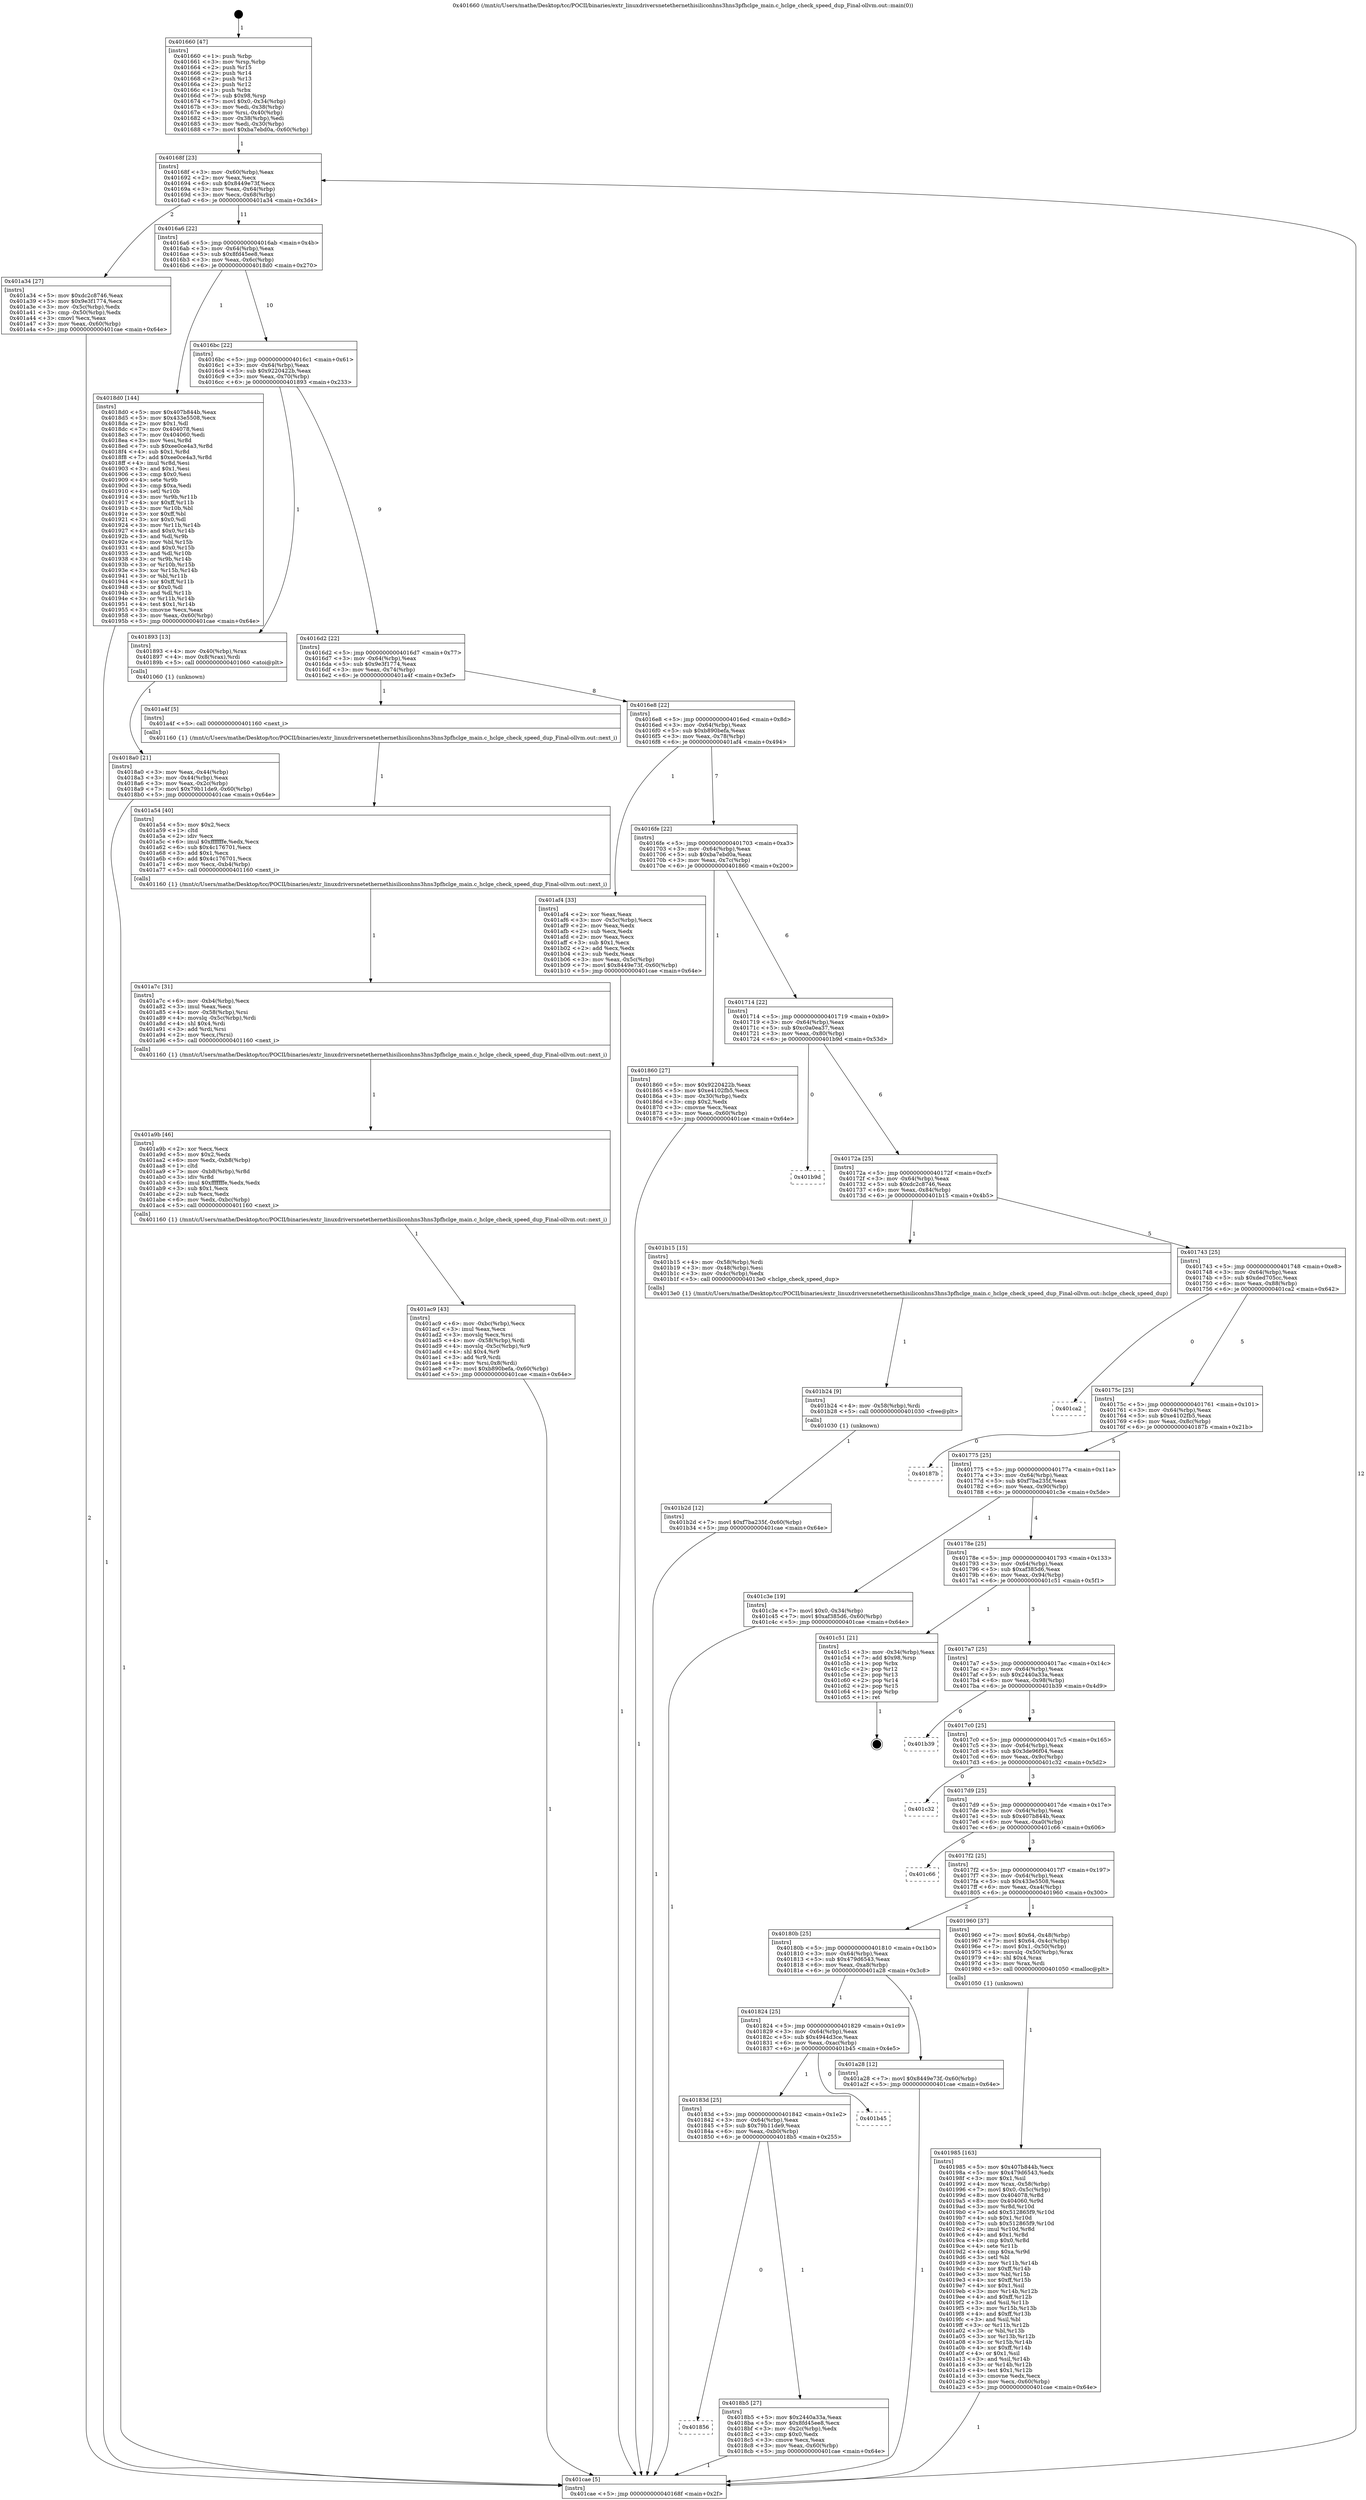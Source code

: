 digraph "0x401660" {
  label = "0x401660 (/mnt/c/Users/mathe/Desktop/tcc/POCII/binaries/extr_linuxdriversnetethernethisiliconhns3hns3pfhclge_main.c_hclge_check_speed_dup_Final-ollvm.out::main(0))"
  labelloc = "t"
  node[shape=record]

  Entry [label="",width=0.3,height=0.3,shape=circle,fillcolor=black,style=filled]
  "0x40168f" [label="{
     0x40168f [23]\l
     | [instrs]\l
     &nbsp;&nbsp;0x40168f \<+3\>: mov -0x60(%rbp),%eax\l
     &nbsp;&nbsp;0x401692 \<+2\>: mov %eax,%ecx\l
     &nbsp;&nbsp;0x401694 \<+6\>: sub $0x8449e73f,%ecx\l
     &nbsp;&nbsp;0x40169a \<+3\>: mov %eax,-0x64(%rbp)\l
     &nbsp;&nbsp;0x40169d \<+3\>: mov %ecx,-0x68(%rbp)\l
     &nbsp;&nbsp;0x4016a0 \<+6\>: je 0000000000401a34 \<main+0x3d4\>\l
  }"]
  "0x401a34" [label="{
     0x401a34 [27]\l
     | [instrs]\l
     &nbsp;&nbsp;0x401a34 \<+5\>: mov $0xdc2c8746,%eax\l
     &nbsp;&nbsp;0x401a39 \<+5\>: mov $0x9e3f1774,%ecx\l
     &nbsp;&nbsp;0x401a3e \<+3\>: mov -0x5c(%rbp),%edx\l
     &nbsp;&nbsp;0x401a41 \<+3\>: cmp -0x50(%rbp),%edx\l
     &nbsp;&nbsp;0x401a44 \<+3\>: cmovl %ecx,%eax\l
     &nbsp;&nbsp;0x401a47 \<+3\>: mov %eax,-0x60(%rbp)\l
     &nbsp;&nbsp;0x401a4a \<+5\>: jmp 0000000000401cae \<main+0x64e\>\l
  }"]
  "0x4016a6" [label="{
     0x4016a6 [22]\l
     | [instrs]\l
     &nbsp;&nbsp;0x4016a6 \<+5\>: jmp 00000000004016ab \<main+0x4b\>\l
     &nbsp;&nbsp;0x4016ab \<+3\>: mov -0x64(%rbp),%eax\l
     &nbsp;&nbsp;0x4016ae \<+5\>: sub $0x8fd45ee8,%eax\l
     &nbsp;&nbsp;0x4016b3 \<+3\>: mov %eax,-0x6c(%rbp)\l
     &nbsp;&nbsp;0x4016b6 \<+6\>: je 00000000004018d0 \<main+0x270\>\l
  }"]
  Exit [label="",width=0.3,height=0.3,shape=circle,fillcolor=black,style=filled,peripheries=2]
  "0x4018d0" [label="{
     0x4018d0 [144]\l
     | [instrs]\l
     &nbsp;&nbsp;0x4018d0 \<+5\>: mov $0x407b844b,%eax\l
     &nbsp;&nbsp;0x4018d5 \<+5\>: mov $0x433e5508,%ecx\l
     &nbsp;&nbsp;0x4018da \<+2\>: mov $0x1,%dl\l
     &nbsp;&nbsp;0x4018dc \<+7\>: mov 0x404078,%esi\l
     &nbsp;&nbsp;0x4018e3 \<+7\>: mov 0x404060,%edi\l
     &nbsp;&nbsp;0x4018ea \<+3\>: mov %esi,%r8d\l
     &nbsp;&nbsp;0x4018ed \<+7\>: sub $0xee0ce4a3,%r8d\l
     &nbsp;&nbsp;0x4018f4 \<+4\>: sub $0x1,%r8d\l
     &nbsp;&nbsp;0x4018f8 \<+7\>: add $0xee0ce4a3,%r8d\l
     &nbsp;&nbsp;0x4018ff \<+4\>: imul %r8d,%esi\l
     &nbsp;&nbsp;0x401903 \<+3\>: and $0x1,%esi\l
     &nbsp;&nbsp;0x401906 \<+3\>: cmp $0x0,%esi\l
     &nbsp;&nbsp;0x401909 \<+4\>: sete %r9b\l
     &nbsp;&nbsp;0x40190d \<+3\>: cmp $0xa,%edi\l
     &nbsp;&nbsp;0x401910 \<+4\>: setl %r10b\l
     &nbsp;&nbsp;0x401914 \<+3\>: mov %r9b,%r11b\l
     &nbsp;&nbsp;0x401917 \<+4\>: xor $0xff,%r11b\l
     &nbsp;&nbsp;0x40191b \<+3\>: mov %r10b,%bl\l
     &nbsp;&nbsp;0x40191e \<+3\>: xor $0xff,%bl\l
     &nbsp;&nbsp;0x401921 \<+3\>: xor $0x0,%dl\l
     &nbsp;&nbsp;0x401924 \<+3\>: mov %r11b,%r14b\l
     &nbsp;&nbsp;0x401927 \<+4\>: and $0x0,%r14b\l
     &nbsp;&nbsp;0x40192b \<+3\>: and %dl,%r9b\l
     &nbsp;&nbsp;0x40192e \<+3\>: mov %bl,%r15b\l
     &nbsp;&nbsp;0x401931 \<+4\>: and $0x0,%r15b\l
     &nbsp;&nbsp;0x401935 \<+3\>: and %dl,%r10b\l
     &nbsp;&nbsp;0x401938 \<+3\>: or %r9b,%r14b\l
     &nbsp;&nbsp;0x40193b \<+3\>: or %r10b,%r15b\l
     &nbsp;&nbsp;0x40193e \<+3\>: xor %r15b,%r14b\l
     &nbsp;&nbsp;0x401941 \<+3\>: or %bl,%r11b\l
     &nbsp;&nbsp;0x401944 \<+4\>: xor $0xff,%r11b\l
     &nbsp;&nbsp;0x401948 \<+3\>: or $0x0,%dl\l
     &nbsp;&nbsp;0x40194b \<+3\>: and %dl,%r11b\l
     &nbsp;&nbsp;0x40194e \<+3\>: or %r11b,%r14b\l
     &nbsp;&nbsp;0x401951 \<+4\>: test $0x1,%r14b\l
     &nbsp;&nbsp;0x401955 \<+3\>: cmovne %ecx,%eax\l
     &nbsp;&nbsp;0x401958 \<+3\>: mov %eax,-0x60(%rbp)\l
     &nbsp;&nbsp;0x40195b \<+5\>: jmp 0000000000401cae \<main+0x64e\>\l
  }"]
  "0x4016bc" [label="{
     0x4016bc [22]\l
     | [instrs]\l
     &nbsp;&nbsp;0x4016bc \<+5\>: jmp 00000000004016c1 \<main+0x61\>\l
     &nbsp;&nbsp;0x4016c1 \<+3\>: mov -0x64(%rbp),%eax\l
     &nbsp;&nbsp;0x4016c4 \<+5\>: sub $0x9220422b,%eax\l
     &nbsp;&nbsp;0x4016c9 \<+3\>: mov %eax,-0x70(%rbp)\l
     &nbsp;&nbsp;0x4016cc \<+6\>: je 0000000000401893 \<main+0x233\>\l
  }"]
  "0x401b2d" [label="{
     0x401b2d [12]\l
     | [instrs]\l
     &nbsp;&nbsp;0x401b2d \<+7\>: movl $0xf7ba235f,-0x60(%rbp)\l
     &nbsp;&nbsp;0x401b34 \<+5\>: jmp 0000000000401cae \<main+0x64e\>\l
  }"]
  "0x401893" [label="{
     0x401893 [13]\l
     | [instrs]\l
     &nbsp;&nbsp;0x401893 \<+4\>: mov -0x40(%rbp),%rax\l
     &nbsp;&nbsp;0x401897 \<+4\>: mov 0x8(%rax),%rdi\l
     &nbsp;&nbsp;0x40189b \<+5\>: call 0000000000401060 \<atoi@plt\>\l
     | [calls]\l
     &nbsp;&nbsp;0x401060 \{1\} (unknown)\l
  }"]
  "0x4016d2" [label="{
     0x4016d2 [22]\l
     | [instrs]\l
     &nbsp;&nbsp;0x4016d2 \<+5\>: jmp 00000000004016d7 \<main+0x77\>\l
     &nbsp;&nbsp;0x4016d7 \<+3\>: mov -0x64(%rbp),%eax\l
     &nbsp;&nbsp;0x4016da \<+5\>: sub $0x9e3f1774,%eax\l
     &nbsp;&nbsp;0x4016df \<+3\>: mov %eax,-0x74(%rbp)\l
     &nbsp;&nbsp;0x4016e2 \<+6\>: je 0000000000401a4f \<main+0x3ef\>\l
  }"]
  "0x401b24" [label="{
     0x401b24 [9]\l
     | [instrs]\l
     &nbsp;&nbsp;0x401b24 \<+4\>: mov -0x58(%rbp),%rdi\l
     &nbsp;&nbsp;0x401b28 \<+5\>: call 0000000000401030 \<free@plt\>\l
     | [calls]\l
     &nbsp;&nbsp;0x401030 \{1\} (unknown)\l
  }"]
  "0x401a4f" [label="{
     0x401a4f [5]\l
     | [instrs]\l
     &nbsp;&nbsp;0x401a4f \<+5\>: call 0000000000401160 \<next_i\>\l
     | [calls]\l
     &nbsp;&nbsp;0x401160 \{1\} (/mnt/c/Users/mathe/Desktop/tcc/POCII/binaries/extr_linuxdriversnetethernethisiliconhns3hns3pfhclge_main.c_hclge_check_speed_dup_Final-ollvm.out::next_i)\l
  }"]
  "0x4016e8" [label="{
     0x4016e8 [22]\l
     | [instrs]\l
     &nbsp;&nbsp;0x4016e8 \<+5\>: jmp 00000000004016ed \<main+0x8d\>\l
     &nbsp;&nbsp;0x4016ed \<+3\>: mov -0x64(%rbp),%eax\l
     &nbsp;&nbsp;0x4016f0 \<+5\>: sub $0xb890befa,%eax\l
     &nbsp;&nbsp;0x4016f5 \<+3\>: mov %eax,-0x78(%rbp)\l
     &nbsp;&nbsp;0x4016f8 \<+6\>: je 0000000000401af4 \<main+0x494\>\l
  }"]
  "0x401ac9" [label="{
     0x401ac9 [43]\l
     | [instrs]\l
     &nbsp;&nbsp;0x401ac9 \<+6\>: mov -0xbc(%rbp),%ecx\l
     &nbsp;&nbsp;0x401acf \<+3\>: imul %eax,%ecx\l
     &nbsp;&nbsp;0x401ad2 \<+3\>: movslq %ecx,%rsi\l
     &nbsp;&nbsp;0x401ad5 \<+4\>: mov -0x58(%rbp),%rdi\l
     &nbsp;&nbsp;0x401ad9 \<+4\>: movslq -0x5c(%rbp),%r9\l
     &nbsp;&nbsp;0x401add \<+4\>: shl $0x4,%r9\l
     &nbsp;&nbsp;0x401ae1 \<+3\>: add %r9,%rdi\l
     &nbsp;&nbsp;0x401ae4 \<+4\>: mov %rsi,0x8(%rdi)\l
     &nbsp;&nbsp;0x401ae8 \<+7\>: movl $0xb890befa,-0x60(%rbp)\l
     &nbsp;&nbsp;0x401aef \<+5\>: jmp 0000000000401cae \<main+0x64e\>\l
  }"]
  "0x401af4" [label="{
     0x401af4 [33]\l
     | [instrs]\l
     &nbsp;&nbsp;0x401af4 \<+2\>: xor %eax,%eax\l
     &nbsp;&nbsp;0x401af6 \<+3\>: mov -0x5c(%rbp),%ecx\l
     &nbsp;&nbsp;0x401af9 \<+2\>: mov %eax,%edx\l
     &nbsp;&nbsp;0x401afb \<+2\>: sub %ecx,%edx\l
     &nbsp;&nbsp;0x401afd \<+2\>: mov %eax,%ecx\l
     &nbsp;&nbsp;0x401aff \<+3\>: sub $0x1,%ecx\l
     &nbsp;&nbsp;0x401b02 \<+2\>: add %ecx,%edx\l
     &nbsp;&nbsp;0x401b04 \<+2\>: sub %edx,%eax\l
     &nbsp;&nbsp;0x401b06 \<+3\>: mov %eax,-0x5c(%rbp)\l
     &nbsp;&nbsp;0x401b09 \<+7\>: movl $0x8449e73f,-0x60(%rbp)\l
     &nbsp;&nbsp;0x401b10 \<+5\>: jmp 0000000000401cae \<main+0x64e\>\l
  }"]
  "0x4016fe" [label="{
     0x4016fe [22]\l
     | [instrs]\l
     &nbsp;&nbsp;0x4016fe \<+5\>: jmp 0000000000401703 \<main+0xa3\>\l
     &nbsp;&nbsp;0x401703 \<+3\>: mov -0x64(%rbp),%eax\l
     &nbsp;&nbsp;0x401706 \<+5\>: sub $0xba7ebd0a,%eax\l
     &nbsp;&nbsp;0x40170b \<+3\>: mov %eax,-0x7c(%rbp)\l
     &nbsp;&nbsp;0x40170e \<+6\>: je 0000000000401860 \<main+0x200\>\l
  }"]
  "0x401a9b" [label="{
     0x401a9b [46]\l
     | [instrs]\l
     &nbsp;&nbsp;0x401a9b \<+2\>: xor %ecx,%ecx\l
     &nbsp;&nbsp;0x401a9d \<+5\>: mov $0x2,%edx\l
     &nbsp;&nbsp;0x401aa2 \<+6\>: mov %edx,-0xb8(%rbp)\l
     &nbsp;&nbsp;0x401aa8 \<+1\>: cltd\l
     &nbsp;&nbsp;0x401aa9 \<+7\>: mov -0xb8(%rbp),%r8d\l
     &nbsp;&nbsp;0x401ab0 \<+3\>: idiv %r8d\l
     &nbsp;&nbsp;0x401ab3 \<+6\>: imul $0xfffffffe,%edx,%edx\l
     &nbsp;&nbsp;0x401ab9 \<+3\>: sub $0x1,%ecx\l
     &nbsp;&nbsp;0x401abc \<+2\>: sub %ecx,%edx\l
     &nbsp;&nbsp;0x401abe \<+6\>: mov %edx,-0xbc(%rbp)\l
     &nbsp;&nbsp;0x401ac4 \<+5\>: call 0000000000401160 \<next_i\>\l
     | [calls]\l
     &nbsp;&nbsp;0x401160 \{1\} (/mnt/c/Users/mathe/Desktop/tcc/POCII/binaries/extr_linuxdriversnetethernethisiliconhns3hns3pfhclge_main.c_hclge_check_speed_dup_Final-ollvm.out::next_i)\l
  }"]
  "0x401860" [label="{
     0x401860 [27]\l
     | [instrs]\l
     &nbsp;&nbsp;0x401860 \<+5\>: mov $0x9220422b,%eax\l
     &nbsp;&nbsp;0x401865 \<+5\>: mov $0xe4102fb5,%ecx\l
     &nbsp;&nbsp;0x40186a \<+3\>: mov -0x30(%rbp),%edx\l
     &nbsp;&nbsp;0x40186d \<+3\>: cmp $0x2,%edx\l
     &nbsp;&nbsp;0x401870 \<+3\>: cmovne %ecx,%eax\l
     &nbsp;&nbsp;0x401873 \<+3\>: mov %eax,-0x60(%rbp)\l
     &nbsp;&nbsp;0x401876 \<+5\>: jmp 0000000000401cae \<main+0x64e\>\l
  }"]
  "0x401714" [label="{
     0x401714 [22]\l
     | [instrs]\l
     &nbsp;&nbsp;0x401714 \<+5\>: jmp 0000000000401719 \<main+0xb9\>\l
     &nbsp;&nbsp;0x401719 \<+3\>: mov -0x64(%rbp),%eax\l
     &nbsp;&nbsp;0x40171c \<+5\>: sub $0xc0a0ea37,%eax\l
     &nbsp;&nbsp;0x401721 \<+3\>: mov %eax,-0x80(%rbp)\l
     &nbsp;&nbsp;0x401724 \<+6\>: je 0000000000401b9d \<main+0x53d\>\l
  }"]
  "0x401cae" [label="{
     0x401cae [5]\l
     | [instrs]\l
     &nbsp;&nbsp;0x401cae \<+5\>: jmp 000000000040168f \<main+0x2f\>\l
  }"]
  "0x401660" [label="{
     0x401660 [47]\l
     | [instrs]\l
     &nbsp;&nbsp;0x401660 \<+1\>: push %rbp\l
     &nbsp;&nbsp;0x401661 \<+3\>: mov %rsp,%rbp\l
     &nbsp;&nbsp;0x401664 \<+2\>: push %r15\l
     &nbsp;&nbsp;0x401666 \<+2\>: push %r14\l
     &nbsp;&nbsp;0x401668 \<+2\>: push %r13\l
     &nbsp;&nbsp;0x40166a \<+2\>: push %r12\l
     &nbsp;&nbsp;0x40166c \<+1\>: push %rbx\l
     &nbsp;&nbsp;0x40166d \<+7\>: sub $0x98,%rsp\l
     &nbsp;&nbsp;0x401674 \<+7\>: movl $0x0,-0x34(%rbp)\l
     &nbsp;&nbsp;0x40167b \<+3\>: mov %edi,-0x38(%rbp)\l
     &nbsp;&nbsp;0x40167e \<+4\>: mov %rsi,-0x40(%rbp)\l
     &nbsp;&nbsp;0x401682 \<+3\>: mov -0x38(%rbp),%edi\l
     &nbsp;&nbsp;0x401685 \<+3\>: mov %edi,-0x30(%rbp)\l
     &nbsp;&nbsp;0x401688 \<+7\>: movl $0xba7ebd0a,-0x60(%rbp)\l
  }"]
  "0x4018a0" [label="{
     0x4018a0 [21]\l
     | [instrs]\l
     &nbsp;&nbsp;0x4018a0 \<+3\>: mov %eax,-0x44(%rbp)\l
     &nbsp;&nbsp;0x4018a3 \<+3\>: mov -0x44(%rbp),%eax\l
     &nbsp;&nbsp;0x4018a6 \<+3\>: mov %eax,-0x2c(%rbp)\l
     &nbsp;&nbsp;0x4018a9 \<+7\>: movl $0x79b11de9,-0x60(%rbp)\l
     &nbsp;&nbsp;0x4018b0 \<+5\>: jmp 0000000000401cae \<main+0x64e\>\l
  }"]
  "0x401a7c" [label="{
     0x401a7c [31]\l
     | [instrs]\l
     &nbsp;&nbsp;0x401a7c \<+6\>: mov -0xb4(%rbp),%ecx\l
     &nbsp;&nbsp;0x401a82 \<+3\>: imul %eax,%ecx\l
     &nbsp;&nbsp;0x401a85 \<+4\>: mov -0x58(%rbp),%rsi\l
     &nbsp;&nbsp;0x401a89 \<+4\>: movslq -0x5c(%rbp),%rdi\l
     &nbsp;&nbsp;0x401a8d \<+4\>: shl $0x4,%rdi\l
     &nbsp;&nbsp;0x401a91 \<+3\>: add %rdi,%rsi\l
     &nbsp;&nbsp;0x401a94 \<+2\>: mov %ecx,(%rsi)\l
     &nbsp;&nbsp;0x401a96 \<+5\>: call 0000000000401160 \<next_i\>\l
     | [calls]\l
     &nbsp;&nbsp;0x401160 \{1\} (/mnt/c/Users/mathe/Desktop/tcc/POCII/binaries/extr_linuxdriversnetethernethisiliconhns3hns3pfhclge_main.c_hclge_check_speed_dup_Final-ollvm.out::next_i)\l
  }"]
  "0x401b9d" [label="{
     0x401b9d\l
  }", style=dashed]
  "0x40172a" [label="{
     0x40172a [25]\l
     | [instrs]\l
     &nbsp;&nbsp;0x40172a \<+5\>: jmp 000000000040172f \<main+0xcf\>\l
     &nbsp;&nbsp;0x40172f \<+3\>: mov -0x64(%rbp),%eax\l
     &nbsp;&nbsp;0x401732 \<+5\>: sub $0xdc2c8746,%eax\l
     &nbsp;&nbsp;0x401737 \<+6\>: mov %eax,-0x84(%rbp)\l
     &nbsp;&nbsp;0x40173d \<+6\>: je 0000000000401b15 \<main+0x4b5\>\l
  }"]
  "0x401a54" [label="{
     0x401a54 [40]\l
     | [instrs]\l
     &nbsp;&nbsp;0x401a54 \<+5\>: mov $0x2,%ecx\l
     &nbsp;&nbsp;0x401a59 \<+1\>: cltd\l
     &nbsp;&nbsp;0x401a5a \<+2\>: idiv %ecx\l
     &nbsp;&nbsp;0x401a5c \<+6\>: imul $0xfffffffe,%edx,%ecx\l
     &nbsp;&nbsp;0x401a62 \<+6\>: sub $0x4c176701,%ecx\l
     &nbsp;&nbsp;0x401a68 \<+3\>: add $0x1,%ecx\l
     &nbsp;&nbsp;0x401a6b \<+6\>: add $0x4c176701,%ecx\l
     &nbsp;&nbsp;0x401a71 \<+6\>: mov %ecx,-0xb4(%rbp)\l
     &nbsp;&nbsp;0x401a77 \<+5\>: call 0000000000401160 \<next_i\>\l
     | [calls]\l
     &nbsp;&nbsp;0x401160 \{1\} (/mnt/c/Users/mathe/Desktop/tcc/POCII/binaries/extr_linuxdriversnetethernethisiliconhns3hns3pfhclge_main.c_hclge_check_speed_dup_Final-ollvm.out::next_i)\l
  }"]
  "0x401b15" [label="{
     0x401b15 [15]\l
     | [instrs]\l
     &nbsp;&nbsp;0x401b15 \<+4\>: mov -0x58(%rbp),%rdi\l
     &nbsp;&nbsp;0x401b19 \<+3\>: mov -0x48(%rbp),%esi\l
     &nbsp;&nbsp;0x401b1c \<+3\>: mov -0x4c(%rbp),%edx\l
     &nbsp;&nbsp;0x401b1f \<+5\>: call 00000000004013e0 \<hclge_check_speed_dup\>\l
     | [calls]\l
     &nbsp;&nbsp;0x4013e0 \{1\} (/mnt/c/Users/mathe/Desktop/tcc/POCII/binaries/extr_linuxdriversnetethernethisiliconhns3hns3pfhclge_main.c_hclge_check_speed_dup_Final-ollvm.out::hclge_check_speed_dup)\l
  }"]
  "0x401743" [label="{
     0x401743 [25]\l
     | [instrs]\l
     &nbsp;&nbsp;0x401743 \<+5\>: jmp 0000000000401748 \<main+0xe8\>\l
     &nbsp;&nbsp;0x401748 \<+3\>: mov -0x64(%rbp),%eax\l
     &nbsp;&nbsp;0x40174b \<+5\>: sub $0xded705cc,%eax\l
     &nbsp;&nbsp;0x401750 \<+6\>: mov %eax,-0x88(%rbp)\l
     &nbsp;&nbsp;0x401756 \<+6\>: je 0000000000401ca2 \<main+0x642\>\l
  }"]
  "0x401985" [label="{
     0x401985 [163]\l
     | [instrs]\l
     &nbsp;&nbsp;0x401985 \<+5\>: mov $0x407b844b,%ecx\l
     &nbsp;&nbsp;0x40198a \<+5\>: mov $0x479d6543,%edx\l
     &nbsp;&nbsp;0x40198f \<+3\>: mov $0x1,%sil\l
     &nbsp;&nbsp;0x401992 \<+4\>: mov %rax,-0x58(%rbp)\l
     &nbsp;&nbsp;0x401996 \<+7\>: movl $0x0,-0x5c(%rbp)\l
     &nbsp;&nbsp;0x40199d \<+8\>: mov 0x404078,%r8d\l
     &nbsp;&nbsp;0x4019a5 \<+8\>: mov 0x404060,%r9d\l
     &nbsp;&nbsp;0x4019ad \<+3\>: mov %r8d,%r10d\l
     &nbsp;&nbsp;0x4019b0 \<+7\>: add $0x512865f9,%r10d\l
     &nbsp;&nbsp;0x4019b7 \<+4\>: sub $0x1,%r10d\l
     &nbsp;&nbsp;0x4019bb \<+7\>: sub $0x512865f9,%r10d\l
     &nbsp;&nbsp;0x4019c2 \<+4\>: imul %r10d,%r8d\l
     &nbsp;&nbsp;0x4019c6 \<+4\>: and $0x1,%r8d\l
     &nbsp;&nbsp;0x4019ca \<+4\>: cmp $0x0,%r8d\l
     &nbsp;&nbsp;0x4019ce \<+4\>: sete %r11b\l
     &nbsp;&nbsp;0x4019d2 \<+4\>: cmp $0xa,%r9d\l
     &nbsp;&nbsp;0x4019d6 \<+3\>: setl %bl\l
     &nbsp;&nbsp;0x4019d9 \<+3\>: mov %r11b,%r14b\l
     &nbsp;&nbsp;0x4019dc \<+4\>: xor $0xff,%r14b\l
     &nbsp;&nbsp;0x4019e0 \<+3\>: mov %bl,%r15b\l
     &nbsp;&nbsp;0x4019e3 \<+4\>: xor $0xff,%r15b\l
     &nbsp;&nbsp;0x4019e7 \<+4\>: xor $0x1,%sil\l
     &nbsp;&nbsp;0x4019eb \<+3\>: mov %r14b,%r12b\l
     &nbsp;&nbsp;0x4019ee \<+4\>: and $0xff,%r12b\l
     &nbsp;&nbsp;0x4019f2 \<+3\>: and %sil,%r11b\l
     &nbsp;&nbsp;0x4019f5 \<+3\>: mov %r15b,%r13b\l
     &nbsp;&nbsp;0x4019f8 \<+4\>: and $0xff,%r13b\l
     &nbsp;&nbsp;0x4019fc \<+3\>: and %sil,%bl\l
     &nbsp;&nbsp;0x4019ff \<+3\>: or %r11b,%r12b\l
     &nbsp;&nbsp;0x401a02 \<+3\>: or %bl,%r13b\l
     &nbsp;&nbsp;0x401a05 \<+3\>: xor %r13b,%r12b\l
     &nbsp;&nbsp;0x401a08 \<+3\>: or %r15b,%r14b\l
     &nbsp;&nbsp;0x401a0b \<+4\>: xor $0xff,%r14b\l
     &nbsp;&nbsp;0x401a0f \<+4\>: or $0x1,%sil\l
     &nbsp;&nbsp;0x401a13 \<+3\>: and %sil,%r14b\l
     &nbsp;&nbsp;0x401a16 \<+3\>: or %r14b,%r12b\l
     &nbsp;&nbsp;0x401a19 \<+4\>: test $0x1,%r12b\l
     &nbsp;&nbsp;0x401a1d \<+3\>: cmovne %edx,%ecx\l
     &nbsp;&nbsp;0x401a20 \<+3\>: mov %ecx,-0x60(%rbp)\l
     &nbsp;&nbsp;0x401a23 \<+5\>: jmp 0000000000401cae \<main+0x64e\>\l
  }"]
  "0x401ca2" [label="{
     0x401ca2\l
  }", style=dashed]
  "0x40175c" [label="{
     0x40175c [25]\l
     | [instrs]\l
     &nbsp;&nbsp;0x40175c \<+5\>: jmp 0000000000401761 \<main+0x101\>\l
     &nbsp;&nbsp;0x401761 \<+3\>: mov -0x64(%rbp),%eax\l
     &nbsp;&nbsp;0x401764 \<+5\>: sub $0xe4102fb5,%eax\l
     &nbsp;&nbsp;0x401769 \<+6\>: mov %eax,-0x8c(%rbp)\l
     &nbsp;&nbsp;0x40176f \<+6\>: je 000000000040187b \<main+0x21b\>\l
  }"]
  "0x401856" [label="{
     0x401856\l
  }", style=dashed]
  "0x40187b" [label="{
     0x40187b\l
  }", style=dashed]
  "0x401775" [label="{
     0x401775 [25]\l
     | [instrs]\l
     &nbsp;&nbsp;0x401775 \<+5\>: jmp 000000000040177a \<main+0x11a\>\l
     &nbsp;&nbsp;0x40177a \<+3\>: mov -0x64(%rbp),%eax\l
     &nbsp;&nbsp;0x40177d \<+5\>: sub $0xf7ba235f,%eax\l
     &nbsp;&nbsp;0x401782 \<+6\>: mov %eax,-0x90(%rbp)\l
     &nbsp;&nbsp;0x401788 \<+6\>: je 0000000000401c3e \<main+0x5de\>\l
  }"]
  "0x4018b5" [label="{
     0x4018b5 [27]\l
     | [instrs]\l
     &nbsp;&nbsp;0x4018b5 \<+5\>: mov $0x2440a33a,%eax\l
     &nbsp;&nbsp;0x4018ba \<+5\>: mov $0x8fd45ee8,%ecx\l
     &nbsp;&nbsp;0x4018bf \<+3\>: mov -0x2c(%rbp),%edx\l
     &nbsp;&nbsp;0x4018c2 \<+3\>: cmp $0x0,%edx\l
     &nbsp;&nbsp;0x4018c5 \<+3\>: cmove %ecx,%eax\l
     &nbsp;&nbsp;0x4018c8 \<+3\>: mov %eax,-0x60(%rbp)\l
     &nbsp;&nbsp;0x4018cb \<+5\>: jmp 0000000000401cae \<main+0x64e\>\l
  }"]
  "0x401c3e" [label="{
     0x401c3e [19]\l
     | [instrs]\l
     &nbsp;&nbsp;0x401c3e \<+7\>: movl $0x0,-0x34(%rbp)\l
     &nbsp;&nbsp;0x401c45 \<+7\>: movl $0xaf385d6,-0x60(%rbp)\l
     &nbsp;&nbsp;0x401c4c \<+5\>: jmp 0000000000401cae \<main+0x64e\>\l
  }"]
  "0x40178e" [label="{
     0x40178e [25]\l
     | [instrs]\l
     &nbsp;&nbsp;0x40178e \<+5\>: jmp 0000000000401793 \<main+0x133\>\l
     &nbsp;&nbsp;0x401793 \<+3\>: mov -0x64(%rbp),%eax\l
     &nbsp;&nbsp;0x401796 \<+5\>: sub $0xaf385d6,%eax\l
     &nbsp;&nbsp;0x40179b \<+6\>: mov %eax,-0x94(%rbp)\l
     &nbsp;&nbsp;0x4017a1 \<+6\>: je 0000000000401c51 \<main+0x5f1\>\l
  }"]
  "0x40183d" [label="{
     0x40183d [25]\l
     | [instrs]\l
     &nbsp;&nbsp;0x40183d \<+5\>: jmp 0000000000401842 \<main+0x1e2\>\l
     &nbsp;&nbsp;0x401842 \<+3\>: mov -0x64(%rbp),%eax\l
     &nbsp;&nbsp;0x401845 \<+5\>: sub $0x79b11de9,%eax\l
     &nbsp;&nbsp;0x40184a \<+6\>: mov %eax,-0xb0(%rbp)\l
     &nbsp;&nbsp;0x401850 \<+6\>: je 00000000004018b5 \<main+0x255\>\l
  }"]
  "0x401c51" [label="{
     0x401c51 [21]\l
     | [instrs]\l
     &nbsp;&nbsp;0x401c51 \<+3\>: mov -0x34(%rbp),%eax\l
     &nbsp;&nbsp;0x401c54 \<+7\>: add $0x98,%rsp\l
     &nbsp;&nbsp;0x401c5b \<+1\>: pop %rbx\l
     &nbsp;&nbsp;0x401c5c \<+2\>: pop %r12\l
     &nbsp;&nbsp;0x401c5e \<+2\>: pop %r13\l
     &nbsp;&nbsp;0x401c60 \<+2\>: pop %r14\l
     &nbsp;&nbsp;0x401c62 \<+2\>: pop %r15\l
     &nbsp;&nbsp;0x401c64 \<+1\>: pop %rbp\l
     &nbsp;&nbsp;0x401c65 \<+1\>: ret\l
  }"]
  "0x4017a7" [label="{
     0x4017a7 [25]\l
     | [instrs]\l
     &nbsp;&nbsp;0x4017a7 \<+5\>: jmp 00000000004017ac \<main+0x14c\>\l
     &nbsp;&nbsp;0x4017ac \<+3\>: mov -0x64(%rbp),%eax\l
     &nbsp;&nbsp;0x4017af \<+5\>: sub $0x2440a33a,%eax\l
     &nbsp;&nbsp;0x4017b4 \<+6\>: mov %eax,-0x98(%rbp)\l
     &nbsp;&nbsp;0x4017ba \<+6\>: je 0000000000401b39 \<main+0x4d9\>\l
  }"]
  "0x401b45" [label="{
     0x401b45\l
  }", style=dashed]
  "0x401b39" [label="{
     0x401b39\l
  }", style=dashed]
  "0x4017c0" [label="{
     0x4017c0 [25]\l
     | [instrs]\l
     &nbsp;&nbsp;0x4017c0 \<+5\>: jmp 00000000004017c5 \<main+0x165\>\l
     &nbsp;&nbsp;0x4017c5 \<+3\>: mov -0x64(%rbp),%eax\l
     &nbsp;&nbsp;0x4017c8 \<+5\>: sub $0x3de96f04,%eax\l
     &nbsp;&nbsp;0x4017cd \<+6\>: mov %eax,-0x9c(%rbp)\l
     &nbsp;&nbsp;0x4017d3 \<+6\>: je 0000000000401c32 \<main+0x5d2\>\l
  }"]
  "0x401824" [label="{
     0x401824 [25]\l
     | [instrs]\l
     &nbsp;&nbsp;0x401824 \<+5\>: jmp 0000000000401829 \<main+0x1c9\>\l
     &nbsp;&nbsp;0x401829 \<+3\>: mov -0x64(%rbp),%eax\l
     &nbsp;&nbsp;0x40182c \<+5\>: sub $0x4944d3ce,%eax\l
     &nbsp;&nbsp;0x401831 \<+6\>: mov %eax,-0xac(%rbp)\l
     &nbsp;&nbsp;0x401837 \<+6\>: je 0000000000401b45 \<main+0x4e5\>\l
  }"]
  "0x401c32" [label="{
     0x401c32\l
  }", style=dashed]
  "0x4017d9" [label="{
     0x4017d9 [25]\l
     | [instrs]\l
     &nbsp;&nbsp;0x4017d9 \<+5\>: jmp 00000000004017de \<main+0x17e\>\l
     &nbsp;&nbsp;0x4017de \<+3\>: mov -0x64(%rbp),%eax\l
     &nbsp;&nbsp;0x4017e1 \<+5\>: sub $0x407b844b,%eax\l
     &nbsp;&nbsp;0x4017e6 \<+6\>: mov %eax,-0xa0(%rbp)\l
     &nbsp;&nbsp;0x4017ec \<+6\>: je 0000000000401c66 \<main+0x606\>\l
  }"]
  "0x401a28" [label="{
     0x401a28 [12]\l
     | [instrs]\l
     &nbsp;&nbsp;0x401a28 \<+7\>: movl $0x8449e73f,-0x60(%rbp)\l
     &nbsp;&nbsp;0x401a2f \<+5\>: jmp 0000000000401cae \<main+0x64e\>\l
  }"]
  "0x401c66" [label="{
     0x401c66\l
  }", style=dashed]
  "0x4017f2" [label="{
     0x4017f2 [25]\l
     | [instrs]\l
     &nbsp;&nbsp;0x4017f2 \<+5\>: jmp 00000000004017f7 \<main+0x197\>\l
     &nbsp;&nbsp;0x4017f7 \<+3\>: mov -0x64(%rbp),%eax\l
     &nbsp;&nbsp;0x4017fa \<+5\>: sub $0x433e5508,%eax\l
     &nbsp;&nbsp;0x4017ff \<+6\>: mov %eax,-0xa4(%rbp)\l
     &nbsp;&nbsp;0x401805 \<+6\>: je 0000000000401960 \<main+0x300\>\l
  }"]
  "0x40180b" [label="{
     0x40180b [25]\l
     | [instrs]\l
     &nbsp;&nbsp;0x40180b \<+5\>: jmp 0000000000401810 \<main+0x1b0\>\l
     &nbsp;&nbsp;0x401810 \<+3\>: mov -0x64(%rbp),%eax\l
     &nbsp;&nbsp;0x401813 \<+5\>: sub $0x479d6543,%eax\l
     &nbsp;&nbsp;0x401818 \<+6\>: mov %eax,-0xa8(%rbp)\l
     &nbsp;&nbsp;0x40181e \<+6\>: je 0000000000401a28 \<main+0x3c8\>\l
  }"]
  "0x401960" [label="{
     0x401960 [37]\l
     | [instrs]\l
     &nbsp;&nbsp;0x401960 \<+7\>: movl $0x64,-0x48(%rbp)\l
     &nbsp;&nbsp;0x401967 \<+7\>: movl $0x64,-0x4c(%rbp)\l
     &nbsp;&nbsp;0x40196e \<+7\>: movl $0x1,-0x50(%rbp)\l
     &nbsp;&nbsp;0x401975 \<+4\>: movslq -0x50(%rbp),%rax\l
     &nbsp;&nbsp;0x401979 \<+4\>: shl $0x4,%rax\l
     &nbsp;&nbsp;0x40197d \<+3\>: mov %rax,%rdi\l
     &nbsp;&nbsp;0x401980 \<+5\>: call 0000000000401050 \<malloc@plt\>\l
     | [calls]\l
     &nbsp;&nbsp;0x401050 \{1\} (unknown)\l
  }"]
  Entry -> "0x401660" [label=" 1"]
  "0x40168f" -> "0x401a34" [label=" 2"]
  "0x40168f" -> "0x4016a6" [label=" 11"]
  "0x401c51" -> Exit [label=" 1"]
  "0x4016a6" -> "0x4018d0" [label=" 1"]
  "0x4016a6" -> "0x4016bc" [label=" 10"]
  "0x401c3e" -> "0x401cae" [label=" 1"]
  "0x4016bc" -> "0x401893" [label=" 1"]
  "0x4016bc" -> "0x4016d2" [label=" 9"]
  "0x401b2d" -> "0x401cae" [label=" 1"]
  "0x4016d2" -> "0x401a4f" [label=" 1"]
  "0x4016d2" -> "0x4016e8" [label=" 8"]
  "0x401b24" -> "0x401b2d" [label=" 1"]
  "0x4016e8" -> "0x401af4" [label=" 1"]
  "0x4016e8" -> "0x4016fe" [label=" 7"]
  "0x401b15" -> "0x401b24" [label=" 1"]
  "0x4016fe" -> "0x401860" [label=" 1"]
  "0x4016fe" -> "0x401714" [label=" 6"]
  "0x401860" -> "0x401cae" [label=" 1"]
  "0x401660" -> "0x40168f" [label=" 1"]
  "0x401cae" -> "0x40168f" [label=" 12"]
  "0x401893" -> "0x4018a0" [label=" 1"]
  "0x4018a0" -> "0x401cae" [label=" 1"]
  "0x401af4" -> "0x401cae" [label=" 1"]
  "0x401714" -> "0x401b9d" [label=" 0"]
  "0x401714" -> "0x40172a" [label=" 6"]
  "0x401ac9" -> "0x401cae" [label=" 1"]
  "0x40172a" -> "0x401b15" [label=" 1"]
  "0x40172a" -> "0x401743" [label=" 5"]
  "0x401a9b" -> "0x401ac9" [label=" 1"]
  "0x401743" -> "0x401ca2" [label=" 0"]
  "0x401743" -> "0x40175c" [label=" 5"]
  "0x401a7c" -> "0x401a9b" [label=" 1"]
  "0x40175c" -> "0x40187b" [label=" 0"]
  "0x40175c" -> "0x401775" [label=" 5"]
  "0x401a54" -> "0x401a7c" [label=" 1"]
  "0x401775" -> "0x401c3e" [label=" 1"]
  "0x401775" -> "0x40178e" [label=" 4"]
  "0x401a4f" -> "0x401a54" [label=" 1"]
  "0x40178e" -> "0x401c51" [label=" 1"]
  "0x40178e" -> "0x4017a7" [label=" 3"]
  "0x401a28" -> "0x401cae" [label=" 1"]
  "0x4017a7" -> "0x401b39" [label=" 0"]
  "0x4017a7" -> "0x4017c0" [label=" 3"]
  "0x401985" -> "0x401cae" [label=" 1"]
  "0x4017c0" -> "0x401c32" [label=" 0"]
  "0x4017c0" -> "0x4017d9" [label=" 3"]
  "0x4018d0" -> "0x401cae" [label=" 1"]
  "0x4017d9" -> "0x401c66" [label=" 0"]
  "0x4017d9" -> "0x4017f2" [label=" 3"]
  "0x4018b5" -> "0x401cae" [label=" 1"]
  "0x4017f2" -> "0x401960" [label=" 1"]
  "0x4017f2" -> "0x40180b" [label=" 2"]
  "0x40183d" -> "0x401856" [label=" 0"]
  "0x40180b" -> "0x401a28" [label=" 1"]
  "0x40180b" -> "0x401824" [label=" 1"]
  "0x401960" -> "0x401985" [label=" 1"]
  "0x401824" -> "0x401b45" [label=" 0"]
  "0x401824" -> "0x40183d" [label=" 1"]
  "0x401a34" -> "0x401cae" [label=" 2"]
  "0x40183d" -> "0x4018b5" [label=" 1"]
}
